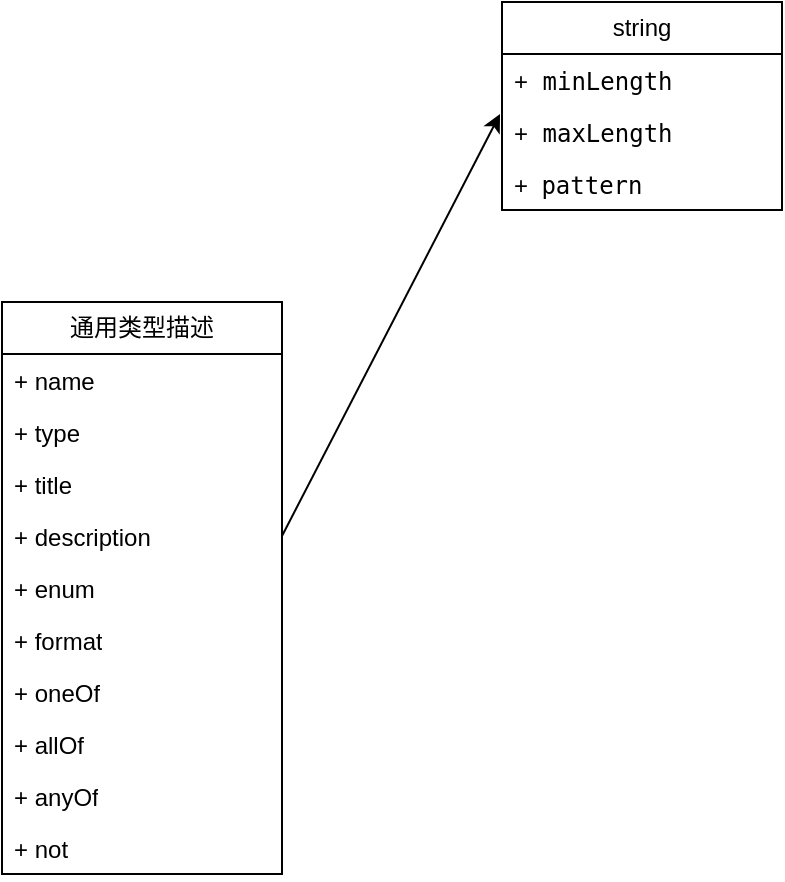 <mxfile version="22.1.3" type="github">
  <diagram id="C5RBs43oDa-KdzZeNtuy" name="Page-1">
    <mxGraphModel dx="794" dy="394" grid="1" gridSize="10" guides="1" tooltips="1" connect="1" arrows="1" fold="1" page="1" pageScale="1" pageWidth="827" pageHeight="1169" math="0" shadow="0">
      <root>
        <mxCell id="WIyWlLk6GJQsqaUBKTNV-0" />
        <mxCell id="WIyWlLk6GJQsqaUBKTNV-1" parent="WIyWlLk6GJQsqaUBKTNV-0" />
        <mxCell id="QJoDGu9p17vLTKu55Pi3-0" value="通用类型描述" style="swimlane;fontStyle=0;childLayout=stackLayout;horizontal=1;startSize=26;fillColor=none;horizontalStack=0;resizeParent=1;resizeParentMax=0;resizeLast=0;collapsible=1;marginBottom=0;whiteSpace=wrap;html=1;" vertex="1" parent="WIyWlLk6GJQsqaUBKTNV-1">
          <mxGeometry x="110" y="180" width="140" height="286" as="geometry" />
        </mxCell>
        <mxCell id="QJoDGu9p17vLTKu55Pi3-1" value="+ name" style="text;strokeColor=none;fillColor=none;align=left;verticalAlign=top;spacingLeft=4;spacingRight=4;overflow=hidden;rotatable=0;points=[[0,0.5],[1,0.5]];portConstraint=eastwest;whiteSpace=wrap;html=1;" vertex="1" parent="QJoDGu9p17vLTKu55Pi3-0">
          <mxGeometry y="26" width="140" height="26" as="geometry" />
        </mxCell>
        <mxCell id="QJoDGu9p17vLTKu55Pi3-2" value="+ type" style="text;strokeColor=none;fillColor=none;align=left;verticalAlign=top;spacingLeft=4;spacingRight=4;overflow=hidden;rotatable=0;points=[[0,0.5],[1,0.5]];portConstraint=eastwest;whiteSpace=wrap;html=1;" vertex="1" parent="QJoDGu9p17vLTKu55Pi3-0">
          <mxGeometry y="52" width="140" height="26" as="geometry" />
        </mxCell>
        <mxCell id="QJoDGu9p17vLTKu55Pi3-3" value="+ title" style="text;strokeColor=none;fillColor=none;align=left;verticalAlign=top;spacingLeft=4;spacingRight=4;overflow=hidden;rotatable=0;points=[[0,0.5],[1,0.5]];portConstraint=eastwest;whiteSpace=wrap;html=1;" vertex="1" parent="QJoDGu9p17vLTKu55Pi3-0">
          <mxGeometry y="78" width="140" height="26" as="geometry" />
        </mxCell>
        <mxCell id="QJoDGu9p17vLTKu55Pi3-4" value="+ description" style="text;strokeColor=none;fillColor=none;align=left;verticalAlign=top;spacingLeft=4;spacingRight=4;overflow=hidden;rotatable=0;points=[[0,0.5],[1,0.5]];portConstraint=eastwest;whiteSpace=wrap;html=1;" vertex="1" parent="QJoDGu9p17vLTKu55Pi3-0">
          <mxGeometry y="104" width="140" height="26" as="geometry" />
        </mxCell>
        <mxCell id="QJoDGu9p17vLTKu55Pi3-5" value="+ enum" style="text;strokeColor=none;fillColor=none;align=left;verticalAlign=top;spacingLeft=4;spacingRight=4;overflow=hidden;rotatable=0;points=[[0,0.5],[1,0.5]];portConstraint=eastwest;whiteSpace=wrap;html=1;" vertex="1" parent="QJoDGu9p17vLTKu55Pi3-0">
          <mxGeometry y="130" width="140" height="26" as="geometry" />
        </mxCell>
        <mxCell id="QJoDGu9p17vLTKu55Pi3-6" value="+ format" style="text;strokeColor=none;fillColor=none;align=left;verticalAlign=top;spacingLeft=4;spacingRight=4;overflow=hidden;rotatable=0;points=[[0,0.5],[1,0.5]];portConstraint=eastwest;whiteSpace=wrap;html=1;" vertex="1" parent="QJoDGu9p17vLTKu55Pi3-0">
          <mxGeometry y="156" width="140" height="26" as="geometry" />
        </mxCell>
        <mxCell id="QJoDGu9p17vLTKu55Pi3-7" value="+ oneOf" style="text;strokeColor=none;fillColor=none;align=left;verticalAlign=top;spacingLeft=4;spacingRight=4;overflow=hidden;rotatable=0;points=[[0,0.5],[1,0.5]];portConstraint=eastwest;whiteSpace=wrap;html=1;" vertex="1" parent="QJoDGu9p17vLTKu55Pi3-0">
          <mxGeometry y="182" width="140" height="26" as="geometry" />
        </mxCell>
        <mxCell id="QJoDGu9p17vLTKu55Pi3-8" value="+ allOf" style="text;strokeColor=none;fillColor=none;align=left;verticalAlign=top;spacingLeft=4;spacingRight=4;overflow=hidden;rotatable=0;points=[[0,0.5],[1,0.5]];portConstraint=eastwest;whiteSpace=wrap;html=1;" vertex="1" parent="QJoDGu9p17vLTKu55Pi3-0">
          <mxGeometry y="208" width="140" height="26" as="geometry" />
        </mxCell>
        <mxCell id="QJoDGu9p17vLTKu55Pi3-9" value="+ anyOf" style="text;strokeColor=none;fillColor=none;align=left;verticalAlign=top;spacingLeft=4;spacingRight=4;overflow=hidden;rotatable=0;points=[[0,0.5],[1,0.5]];portConstraint=eastwest;whiteSpace=wrap;html=1;" vertex="1" parent="QJoDGu9p17vLTKu55Pi3-0">
          <mxGeometry y="234" width="140" height="26" as="geometry" />
        </mxCell>
        <mxCell id="QJoDGu9p17vLTKu55Pi3-10" value="+ not" style="text;strokeColor=none;fillColor=none;align=left;verticalAlign=top;spacingLeft=4;spacingRight=4;overflow=hidden;rotatable=0;points=[[0,0.5],[1,0.5]];portConstraint=eastwest;whiteSpace=wrap;html=1;" vertex="1" parent="QJoDGu9p17vLTKu55Pi3-0">
          <mxGeometry y="260" width="140" height="26" as="geometry" />
        </mxCell>
        <mxCell id="QJoDGu9p17vLTKu55Pi3-11" value="string" style="swimlane;fontStyle=0;childLayout=stackLayout;horizontal=1;startSize=26;fillColor=none;horizontalStack=0;resizeParent=1;resizeParentMax=0;resizeLast=0;collapsible=1;marginBottom=0;whiteSpace=wrap;html=1;" vertex="1" parent="WIyWlLk6GJQsqaUBKTNV-1">
          <mxGeometry x="360" y="30" width="140" height="104" as="geometry" />
        </mxCell>
        <mxCell id="QJoDGu9p17vLTKu55Pi3-12" value="+&lt;code&gt; minLength&lt;/code&gt;" style="text;strokeColor=none;fillColor=none;align=left;verticalAlign=top;spacingLeft=4;spacingRight=4;overflow=hidden;rotatable=0;points=[[0,0.5],[1,0.5]];portConstraint=eastwest;whiteSpace=wrap;html=1;" vertex="1" parent="QJoDGu9p17vLTKu55Pi3-11">
          <mxGeometry y="26" width="140" height="26" as="geometry" />
        </mxCell>
        <mxCell id="QJoDGu9p17vLTKu55Pi3-13" value="+&lt;code&gt; maxLength&lt;/code&gt;" style="text;strokeColor=none;fillColor=none;align=left;verticalAlign=top;spacingLeft=4;spacingRight=4;overflow=hidden;rotatable=0;points=[[0,0.5],[1,0.5]];portConstraint=eastwest;whiteSpace=wrap;html=1;" vertex="1" parent="QJoDGu9p17vLTKu55Pi3-11">
          <mxGeometry y="52" width="140" height="26" as="geometry" />
        </mxCell>
        <mxCell id="QJoDGu9p17vLTKu55Pi3-14" value="+&amp;nbsp; &lt;code&gt;pattern&lt;/code&gt;" style="text;strokeColor=none;fillColor=none;align=left;verticalAlign=top;spacingLeft=4;spacingRight=4;overflow=hidden;rotatable=0;points=[[0,0.5],[1,0.5]];portConstraint=eastwest;whiteSpace=wrap;html=1;" vertex="1" parent="QJoDGu9p17vLTKu55Pi3-11">
          <mxGeometry y="78" width="140" height="26" as="geometry" />
        </mxCell>
        <mxCell id="QJoDGu9p17vLTKu55Pi3-15" style="rounded=0;orthogonalLoop=1;jettySize=auto;html=1;exitX=1;exitY=0.5;exitDx=0;exitDy=0;entryX=-0.007;entryY=0.154;entryDx=0;entryDy=0;entryPerimeter=0;" edge="1" parent="WIyWlLk6GJQsqaUBKTNV-1" source="QJoDGu9p17vLTKu55Pi3-4" target="QJoDGu9p17vLTKu55Pi3-13">
          <mxGeometry relative="1" as="geometry" />
        </mxCell>
      </root>
    </mxGraphModel>
  </diagram>
</mxfile>
